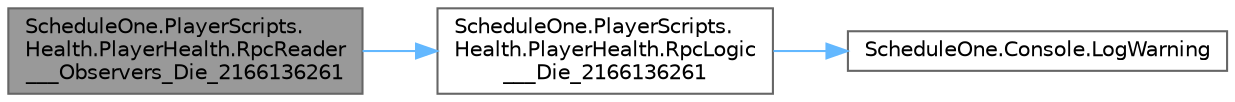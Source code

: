 digraph "ScheduleOne.PlayerScripts.Health.PlayerHealth.RpcReader___Observers_Die_2166136261"
{
 // LATEX_PDF_SIZE
  bgcolor="transparent";
  edge [fontname=Helvetica,fontsize=10,labelfontname=Helvetica,labelfontsize=10];
  node [fontname=Helvetica,fontsize=10,shape=box,height=0.2,width=0.4];
  rankdir="LR";
  Node1 [id="Node000001",label="ScheduleOne.PlayerScripts.\lHealth.PlayerHealth.RpcReader\l___Observers_Die_2166136261",height=0.2,width=0.4,color="gray40", fillcolor="grey60", style="filled", fontcolor="black",tooltip=" "];
  Node1 -> Node2 [id="edge1_Node000001_Node000002",color="steelblue1",style="solid",tooltip=" "];
  Node2 [id="Node000002",label="ScheduleOne.PlayerScripts.\lHealth.PlayerHealth.RpcLogic\l___Die_2166136261",height=0.2,width=0.4,color="grey40", fillcolor="white", style="filled",URL="$class_schedule_one_1_1_player_scripts_1_1_health_1_1_player_health.html#a3174877ff821a6f329c4a08e696e0f42",tooltip=" "];
  Node2 -> Node3 [id="edge2_Node000002_Node000003",color="steelblue1",style="solid",tooltip=" "];
  Node3 [id="Node000003",label="ScheduleOne.Console.LogWarning",height=0.2,width=0.4,color="grey40", fillcolor="white", style="filled",URL="$class_schedule_one_1_1_console.html#a4af4a471d16b1029b44a8121bf41d45c",tooltip=" "];
}
